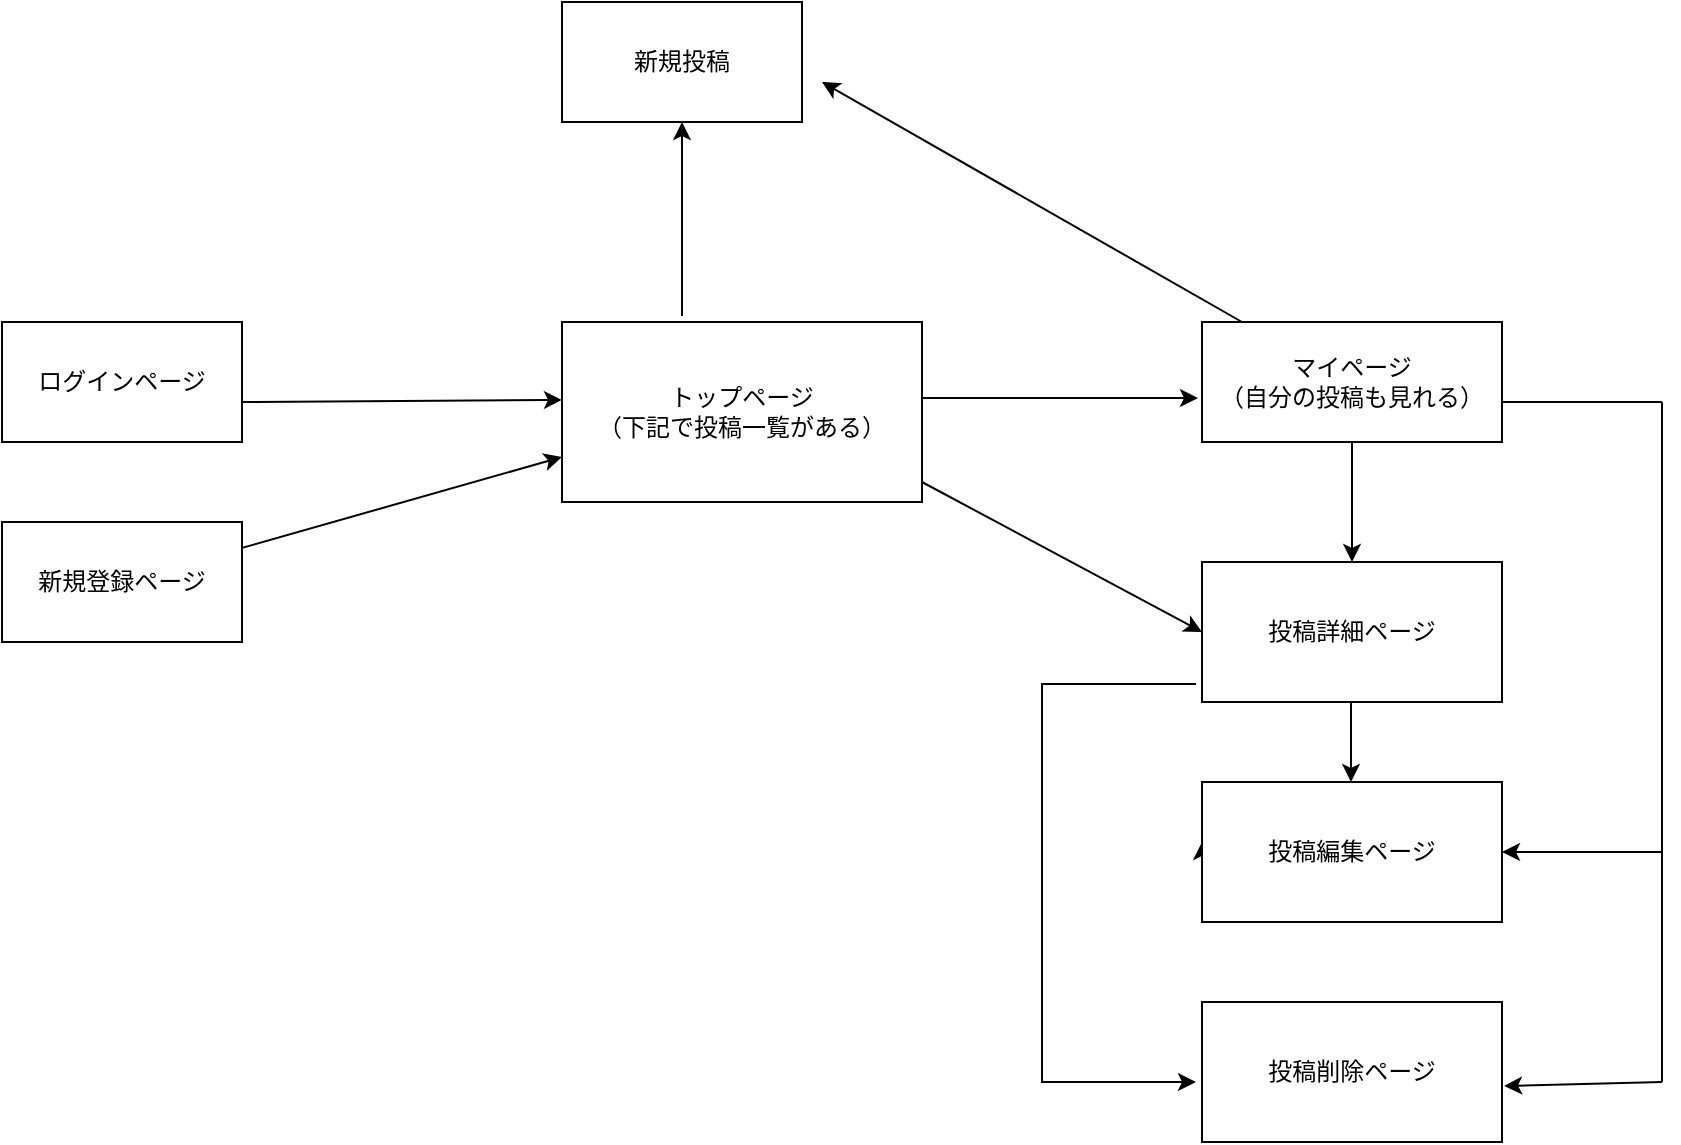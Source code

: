 <mxfile version="13.10.0" type="embed">
    <diagram id="W64Ow3N9FNHRvOX0aFHs" name="ページ1">
        <mxGraphModel dx="704" dy="680" grid="1" gridSize="10" guides="1" tooltips="1" connect="1" arrows="1" fold="1" page="1" pageScale="1" pageWidth="827" pageHeight="1169" math="0" shadow="0">
            <root>
                <mxCell id="0"/>
                <mxCell id="1" parent="0"/>
                <mxCell id="2" value="トップページ&lt;br&gt;（下記で投稿一覧がある）" style="rounded=0;whiteSpace=wrap;html=1;" vertex="1" parent="1">
                    <mxGeometry x="300" y="320" width="180" height="90" as="geometry"/>
                </mxCell>
                <mxCell id="3" value="ログインページ" style="rounded=0;whiteSpace=wrap;html=1;" vertex="1" parent="1">
                    <mxGeometry x="20" y="320" width="120" height="60" as="geometry"/>
                </mxCell>
                <mxCell id="4" value="新規登録ページ" style="rounded=0;whiteSpace=wrap;html=1;" vertex="1" parent="1">
                    <mxGeometry x="20" y="420" width="120" height="60" as="geometry"/>
                </mxCell>
                <mxCell id="5" value="新規投稿" style="rounded=0;whiteSpace=wrap;html=1;" vertex="1" parent="1">
                    <mxGeometry x="300" y="160" width="120" height="60" as="geometry"/>
                </mxCell>
                <mxCell id="6" value="マイページ&lt;br&gt;（自分の投稿も見れる）" style="rounded=0;whiteSpace=wrap;html=1;" vertex="1" parent="1">
                    <mxGeometry x="620" y="320" width="150" height="60" as="geometry"/>
                </mxCell>
                <mxCell id="7" value="投稿詳細ページ" style="rounded=0;whiteSpace=wrap;html=1;" vertex="1" parent="1">
                    <mxGeometry x="620" y="440" width="150" height="70" as="geometry"/>
                </mxCell>
                <mxCell id="30" style="edgeStyle=orthogonalEdgeStyle;rounded=0;orthogonalLoop=1;jettySize=auto;html=1;exitX=-0.02;exitY=0.871;exitDx=0;exitDy=0;exitPerimeter=0;" edge="1" parent="1" source="7">
                    <mxGeometry relative="1" as="geometry">
                        <mxPoint x="617" y="700" as="targetPoint"/>
                        <Array as="points">
                            <mxPoint x="540" y="501"/>
                            <mxPoint x="540" y="700"/>
                        </Array>
                    </mxGeometry>
                </mxCell>
                <mxCell id="8" value="投稿削除ページ" style="rounded=0;whiteSpace=wrap;html=1;" vertex="1" parent="1">
                    <mxGeometry x="620" y="660" width="150" height="70" as="geometry"/>
                </mxCell>
                <mxCell id="26" style="edgeStyle=orthogonalEdgeStyle;rounded=0;orthogonalLoop=1;jettySize=auto;html=1;exitX=0;exitY=0.5;exitDx=0;exitDy=0;" edge="1" parent="1" source="9">
                    <mxGeometry relative="1" as="geometry">
                        <mxPoint x="620" y="580" as="targetPoint"/>
                    </mxGeometry>
                </mxCell>
                <mxCell id="9" value="投稿編集ページ" style="rounded=0;whiteSpace=wrap;html=1;" vertex="1" parent="1">
                    <mxGeometry x="620" y="550" width="150" height="70" as="geometry"/>
                </mxCell>
                <mxCell id="11" value="" style="endArrow=classic;html=1;entryX=0.5;entryY=1;entryDx=0;entryDy=0;" edge="1" parent="1" target="5">
                    <mxGeometry width="50" height="50" relative="1" as="geometry">
                        <mxPoint x="360" y="317" as="sourcePoint"/>
                        <mxPoint x="363.96" y="226" as="targetPoint"/>
                        <Array as="points">
                            <mxPoint x="360" y="280"/>
                        </Array>
                    </mxGeometry>
                </mxCell>
                <mxCell id="12" value="" style="endArrow=classic;html=1;entryX=0;entryY=0.433;entryDx=0;entryDy=0;entryPerimeter=0;" edge="1" parent="1" target="2">
                    <mxGeometry width="50" height="50" relative="1" as="geometry">
                        <mxPoint x="140" y="360" as="sourcePoint"/>
                        <mxPoint x="190" y="310" as="targetPoint"/>
                    </mxGeometry>
                </mxCell>
                <mxCell id="13" value="" style="endArrow=classic;html=1;entryX=0;entryY=0.75;entryDx=0;entryDy=0;" edge="1" parent="1" source="4" target="2">
                    <mxGeometry width="50" height="50" relative="1" as="geometry">
                        <mxPoint x="140" y="500" as="sourcePoint"/>
                        <mxPoint x="210.711" y="450" as="targetPoint"/>
                    </mxGeometry>
                </mxCell>
                <mxCell id="14" value="" style="endArrow=classic;html=1;" edge="1" parent="1">
                    <mxGeometry width="50" height="50" relative="1" as="geometry">
                        <mxPoint x="640" y="320" as="sourcePoint"/>
                        <mxPoint x="430" y="200" as="targetPoint"/>
                    </mxGeometry>
                </mxCell>
                <mxCell id="15" value="" style="endArrow=classic;html=1;exitX=0.5;exitY=1;exitDx=0;exitDy=0;entryX=0.5;entryY=0;entryDx=0;entryDy=0;" edge="1" parent="1" source="6" target="7">
                    <mxGeometry width="50" height="50" relative="1" as="geometry">
                        <mxPoint x="670" y="430" as="sourcePoint"/>
                        <mxPoint x="720" y="380" as="targetPoint"/>
                    </mxGeometry>
                </mxCell>
                <mxCell id="18" value="" style="endArrow=none;html=1;" edge="1" parent="1">
                    <mxGeometry width="50" height="50" relative="1" as="geometry">
                        <mxPoint x="770" y="360" as="sourcePoint"/>
                        <mxPoint x="850" y="360" as="targetPoint"/>
                    </mxGeometry>
                </mxCell>
                <mxCell id="20" value="" style="endArrow=none;html=1;" edge="1" parent="1">
                    <mxGeometry width="50" height="50" relative="1" as="geometry">
                        <mxPoint x="850" y="360" as="sourcePoint"/>
                        <mxPoint x="850" y="700" as="targetPoint"/>
                    </mxGeometry>
                </mxCell>
                <mxCell id="21" value="" style="endArrow=classic;html=1;entryX=1.007;entryY=0.6;entryDx=0;entryDy=0;entryPerimeter=0;" edge="1" parent="1" target="8">
                    <mxGeometry width="50" height="50" relative="1" as="geometry">
                        <mxPoint x="850" y="700" as="sourcePoint"/>
                        <mxPoint x="900" y="690" as="targetPoint"/>
                    </mxGeometry>
                </mxCell>
                <mxCell id="22" value="" style="endArrow=classic;html=1;entryX=1;entryY=0.5;entryDx=0;entryDy=0;" edge="1" parent="1" target="9">
                    <mxGeometry width="50" height="50" relative="1" as="geometry">
                        <mxPoint x="850" y="585" as="sourcePoint"/>
                        <mxPoint x="900" y="535" as="targetPoint"/>
                    </mxGeometry>
                </mxCell>
                <mxCell id="23" value="" style="endArrow=classic;html=1;" edge="1" parent="1">
                    <mxGeometry width="50" height="50" relative="1" as="geometry">
                        <mxPoint x="480" y="358" as="sourcePoint"/>
                        <mxPoint x="618" y="358" as="targetPoint"/>
                        <Array as="points"/>
                    </mxGeometry>
                </mxCell>
                <mxCell id="24" value="" style="endArrow=classic;html=1;entryX=0;entryY=0.5;entryDx=0;entryDy=0;" edge="1" parent="1" target="7">
                    <mxGeometry width="50" height="50" relative="1" as="geometry">
                        <mxPoint x="480" y="400" as="sourcePoint"/>
                        <mxPoint x="530" y="350" as="targetPoint"/>
                    </mxGeometry>
                </mxCell>
                <mxCell id="28" value="" style="endArrow=classic;html=1;entryX=0.5;entryY=0;entryDx=0;entryDy=0;exitX=0.5;exitY=1;exitDx=0;exitDy=0;" edge="1" parent="1">
                    <mxGeometry width="50" height="50" relative="1" as="geometry">
                        <mxPoint x="694.5" y="510" as="sourcePoint"/>
                        <mxPoint x="694.5" y="550" as="targetPoint"/>
                        <Array as="points">
                            <mxPoint x="694.5" y="530"/>
                        </Array>
                    </mxGeometry>
                </mxCell>
            </root>
        </mxGraphModel>
    </diagram>
</mxfile>